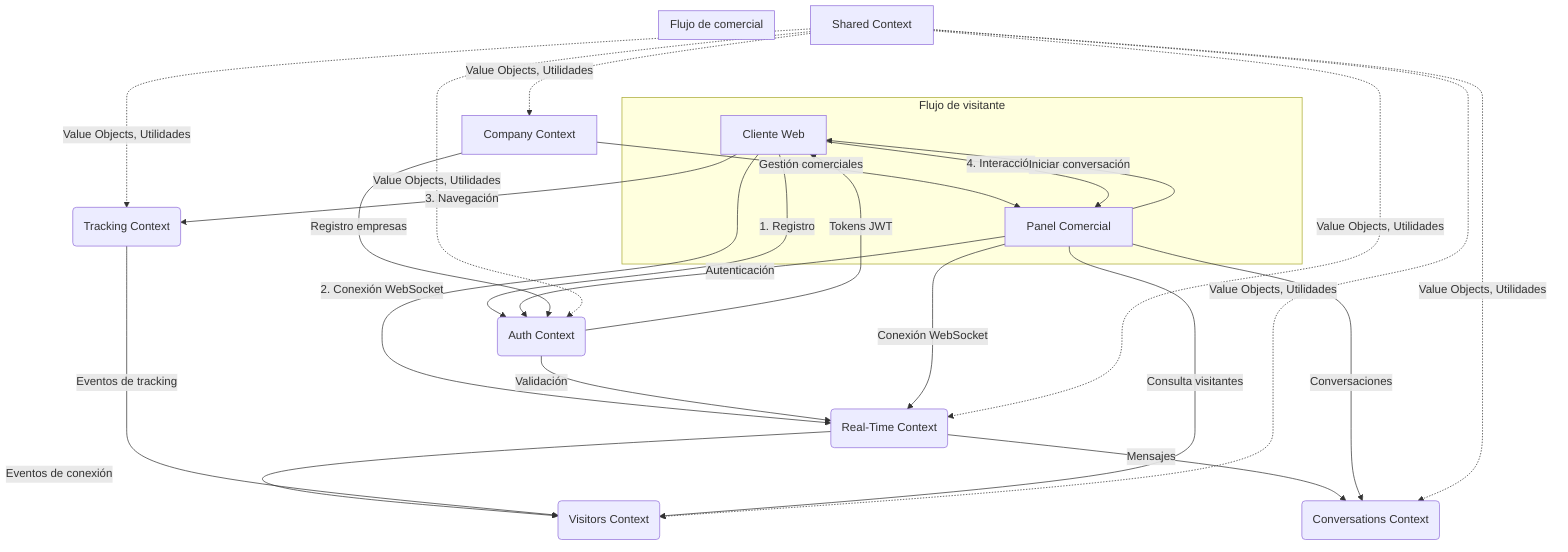 graph TD
    A[Cliente Web] -->|1. Registro| B(Auth Context)
    A -->|2. Conexión WebSocket| C(Real-Time Context)
    A -->|3. Navegación| D(Tracking Context)
    
    B -->|Tokens JWT| A
    B -->|Validación| C
    
    C -->|Eventos de conexión| E(Visitors Context)
    C -->|Mensajes| F(Conversations Context)
    
    D -->|Eventos de tracking| E
    
    G[Panel Comercial] -->|Autenticación| B
    G -->|Conexión WebSocket| C
    G -->|Consulta visitantes| E
    G -->|Conversaciones| F
    
    H[Company Context] -->|Registro empresas| B
    H -->|Gestión comerciales| G
    
    I[Shared Context] -.->|Value Objects, Utilidades| B
    I -.->|Value Objects, Utilidades| C
    I -.->|Value Objects, Utilidades| D
    I -.->|Value Objects, Utilidades| E
    I -.->|Value Objects, Utilidades| F
    I -.->|Value Objects, Utilidades| H
    
    subgraph "Flujo de visitante"
        A -->|4. Interacción| G
    end
    
    subgraph "Flujo de comercial"
        G -->|Iniciar conversación| A
    end